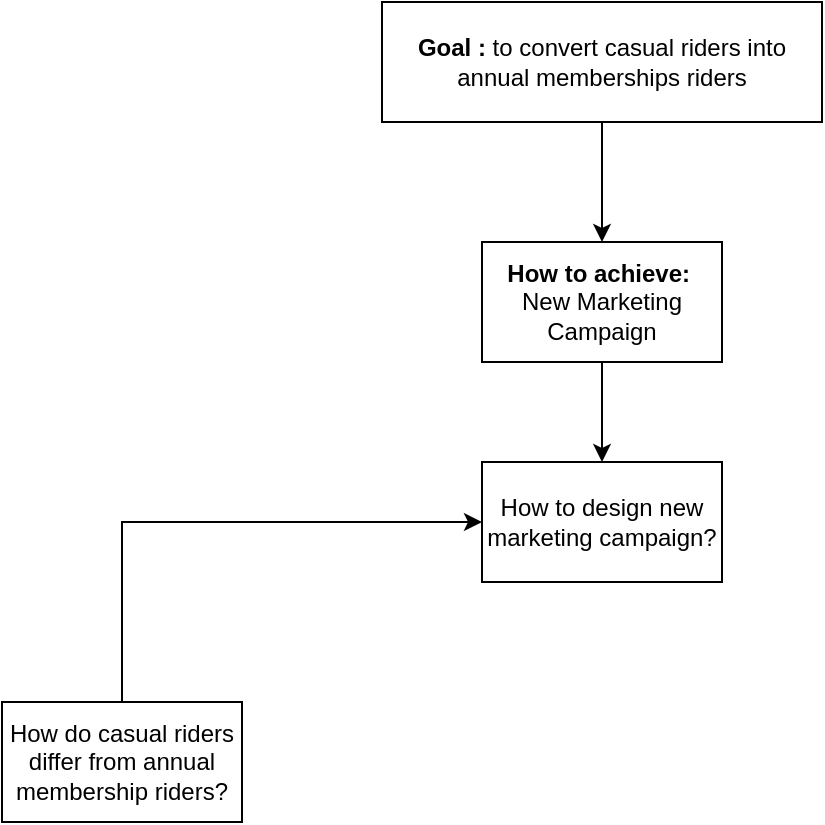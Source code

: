 <mxfile version="24.3.0" type="device" pages="2">
  <diagram name="Page-1" id="Ijt8rfuYEuXJtzr1WgjJ">
    <mxGraphModel dx="1221" dy="725" grid="1" gridSize="10" guides="1" tooltips="1" connect="1" arrows="1" fold="1" page="1" pageScale="1" pageWidth="850" pageHeight="1100" math="0" shadow="0">
      <root>
        <mxCell id="0" />
        <mxCell id="1" parent="0" />
        <mxCell id="dtK3XxjgUPxbYUQc2Yd6-5" style="edgeStyle=orthogonalEdgeStyle;rounded=0;orthogonalLoop=1;jettySize=auto;html=1;exitX=0.5;exitY=1;exitDx=0;exitDy=0;entryX=0.5;entryY=0;entryDx=0;entryDy=0;" parent="1" source="dtK3XxjgUPxbYUQc2Yd6-3" target="dtK3XxjgUPxbYUQc2Yd6-4" edge="1">
          <mxGeometry relative="1" as="geometry" />
        </mxCell>
        <mxCell id="dtK3XxjgUPxbYUQc2Yd6-3" value="&lt;b&gt;Goal : &lt;/b&gt;to convert casual riders into annual memberships riders" style="rounded=0;whiteSpace=wrap;html=1;" parent="1" vertex="1">
          <mxGeometry x="300" y="50" width="220" height="60" as="geometry" />
        </mxCell>
        <mxCell id="dtK3XxjgUPxbYUQc2Yd6-7" style="edgeStyle=orthogonalEdgeStyle;rounded=0;orthogonalLoop=1;jettySize=auto;html=1;exitX=0.5;exitY=1;exitDx=0;exitDy=0;entryX=0.5;entryY=0;entryDx=0;entryDy=0;" parent="1" source="dtK3XxjgUPxbYUQc2Yd6-4" target="dtK3XxjgUPxbYUQc2Yd6-6" edge="1">
          <mxGeometry relative="1" as="geometry" />
        </mxCell>
        <mxCell id="dtK3XxjgUPxbYUQc2Yd6-4" value="&lt;b&gt;How to achieve:&amp;nbsp;&lt;/b&gt;&lt;div&gt;New Marketing Campaign&lt;/div&gt;" style="rounded=0;whiteSpace=wrap;html=1;" parent="1" vertex="1">
          <mxGeometry x="350" y="170" width="120" height="60" as="geometry" />
        </mxCell>
        <mxCell id="dtK3XxjgUPxbYUQc2Yd6-6" value="How to design new marketing campaign?" style="rounded=0;whiteSpace=wrap;html=1;" parent="1" vertex="1">
          <mxGeometry x="350" y="280" width="120" height="60" as="geometry" />
        </mxCell>
        <mxCell id="dtK3XxjgUPxbYUQc2Yd6-9" style="edgeStyle=orthogonalEdgeStyle;rounded=0;orthogonalLoop=1;jettySize=auto;html=1;exitX=0.5;exitY=0;exitDx=0;exitDy=0;entryX=0;entryY=0.5;entryDx=0;entryDy=0;" parent="1" source="dtK3XxjgUPxbYUQc2Yd6-8" target="dtK3XxjgUPxbYUQc2Yd6-6" edge="1">
          <mxGeometry relative="1" as="geometry" />
        </mxCell>
        <mxCell id="dtK3XxjgUPxbYUQc2Yd6-8" value="How do casual riders differ from annual membership riders?" style="rounded=0;whiteSpace=wrap;html=1;" parent="1" vertex="1">
          <mxGeometry x="110" y="400" width="120" height="60" as="geometry" />
        </mxCell>
      </root>
    </mxGraphModel>
  </diagram>
  <diagram id="QcB-v3KGsGA5gZIiIif4" name="Analysis: How do casual riders differ?">
    <mxGraphModel dx="1221" dy="725" grid="1" gridSize="10" guides="1" tooltips="1" connect="1" arrows="1" fold="1" page="1" pageScale="1" pageWidth="850" pageHeight="1100" math="0" shadow="0">
      <root>
        <mxCell id="0" />
        <mxCell id="1" parent="0" />
        <mxCell id="3Y2sD1nndmuItf-J9gTW-1" value="&lt;b&gt;Background: &lt;/b&gt;The company has 5800 bikes of various types, and 600 docking station. The majority of the riders use traditional bike, and 8% opt for the more assistive options.&amp;nbsp; Most riders do so more for leisure, but about 30% do so for daily commuting.&amp;nbsp;&lt;div&gt;&lt;br&gt;&lt;/div&gt;&lt;div&gt;&lt;b&gt;Stakeholders:&amp;nbsp;&lt;/b&gt;&lt;/div&gt;&lt;div&gt;Lily Moreno: Director of marketing&lt;/div&gt;" style="rounded=0;whiteSpace=wrap;html=1;align=left;" parent="1" vertex="1">
          <mxGeometry x="50" y="60" width="750" height="260" as="geometry" />
        </mxCell>
      </root>
    </mxGraphModel>
  </diagram>
</mxfile>
